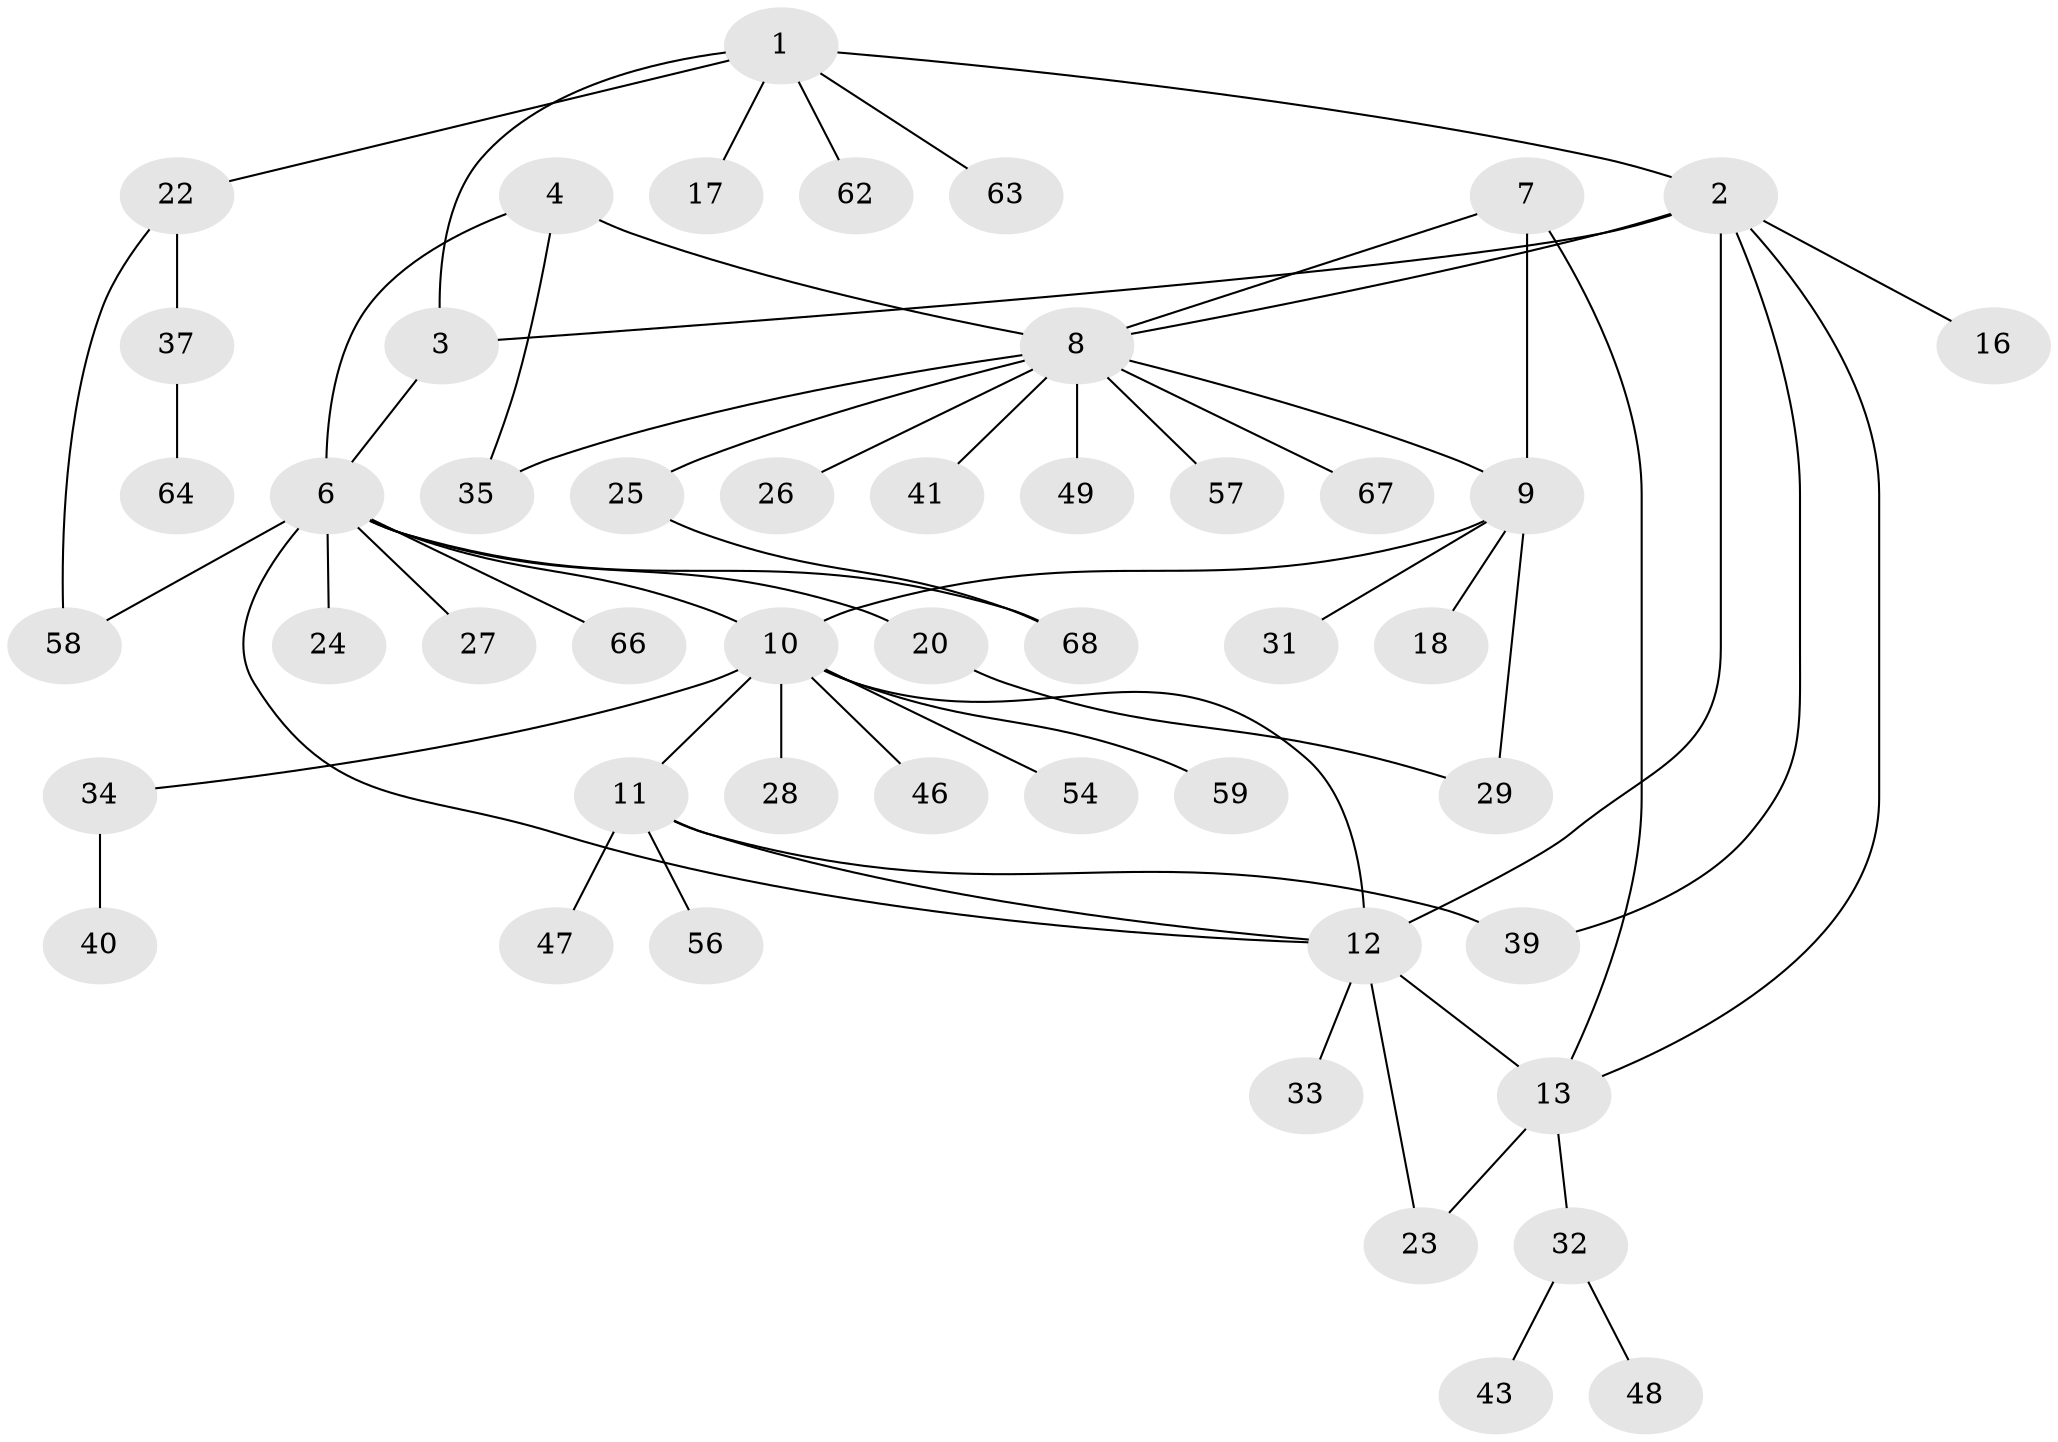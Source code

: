 // Generated by graph-tools (version 1.1) at 2025/24/03/03/25 07:24:09]
// undirected, 49 vertices, 63 edges
graph export_dot {
graph [start="1"]
  node [color=gray90,style=filled];
  1 [super="+36"];
  2 [super="+50"];
  3 [super="+38"];
  4 [super="+5"];
  6 [super="+44"];
  7;
  8 [super="+19"];
  9 [super="+52"];
  10 [super="+21"];
  11 [super="+30"];
  12 [super="+15"];
  13 [super="+14"];
  16;
  17;
  18;
  20;
  22;
  23 [super="+53"];
  24;
  25 [super="+42"];
  26 [super="+60"];
  27;
  28;
  29 [super="+65"];
  31 [super="+55"];
  32 [super="+51"];
  33;
  34;
  35;
  37 [super="+45"];
  39;
  40;
  41;
  43;
  46;
  47;
  48 [super="+61"];
  49;
  54;
  56;
  57;
  58 [super="+69"];
  59;
  62;
  63;
  64;
  66;
  67;
  68;
  1 -- 2;
  1 -- 3;
  1 -- 17;
  1 -- 22;
  1 -- 62;
  1 -- 63;
  2 -- 3;
  2 -- 8;
  2 -- 12;
  2 -- 16;
  2 -- 39;
  2 -- 13;
  3 -- 6;
  4 -- 6 [weight=2];
  4 -- 8;
  4 -- 35;
  6 -- 10;
  6 -- 20;
  6 -- 24;
  6 -- 27;
  6 -- 66;
  6 -- 68;
  6 -- 58;
  6 -- 12;
  7 -- 8;
  7 -- 9;
  7 -- 13;
  8 -- 9;
  8 -- 25;
  8 -- 49;
  8 -- 57;
  8 -- 67;
  8 -- 41;
  8 -- 26;
  8 -- 35;
  9 -- 10;
  9 -- 18;
  9 -- 29;
  9 -- 31;
  10 -- 11;
  10 -- 12;
  10 -- 34;
  10 -- 46;
  10 -- 54;
  10 -- 59;
  10 -- 28;
  11 -- 12;
  11 -- 47;
  11 -- 56;
  11 -- 39;
  12 -- 33;
  12 -- 13 [weight=2];
  12 -- 23;
  13 -- 32;
  13 -- 23;
  20 -- 29;
  22 -- 37;
  22 -- 58;
  25 -- 68;
  32 -- 43;
  32 -- 48;
  34 -- 40;
  37 -- 64;
}
